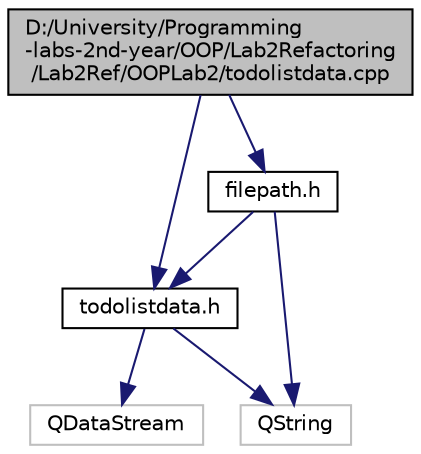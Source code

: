digraph "D:/University/Programming-labs-2nd-year/OOP/Lab2Refactoring/Lab2Ref/OOPLab2/todolistdata.cpp"
{
 // LATEX_PDF_SIZE
  edge [fontname="Helvetica",fontsize="10",labelfontname="Helvetica",labelfontsize="10"];
  node [fontname="Helvetica",fontsize="10",shape=record];
  Node1 [label="D:/University/Programming\l-labs-2nd-year/OOP/Lab2Refactoring\l/Lab2Ref/OOPLab2/todolistdata.cpp",height=0.2,width=0.4,color="black", fillcolor="grey75", style="filled", fontcolor="black",tooltip=" "];
  Node1 -> Node2 [color="midnightblue",fontsize="10",style="solid",fontname="Helvetica"];
  Node2 [label="todolistdata.h",height=0.2,width=0.4,color="black", fillcolor="white", style="filled",URL="$todolistdata_8h.html",tooltip=" "];
  Node2 -> Node3 [color="midnightblue",fontsize="10",style="solid",fontname="Helvetica"];
  Node3 [label="QString",height=0.2,width=0.4,color="grey75", fillcolor="white", style="filled",tooltip=" "];
  Node2 -> Node4 [color="midnightblue",fontsize="10",style="solid",fontname="Helvetica"];
  Node4 [label="QDataStream",height=0.2,width=0.4,color="grey75", fillcolor="white", style="filled",tooltip=" "];
  Node1 -> Node5 [color="midnightblue",fontsize="10",style="solid",fontname="Helvetica"];
  Node5 [label="filepath.h",height=0.2,width=0.4,color="black", fillcolor="white", style="filled",URL="$filepath_8h.html",tooltip="This files(.h and .cpp) contain function responsible for file managment (reading, writing) and operat..."];
  Node5 -> Node3 [color="midnightblue",fontsize="10",style="solid",fontname="Helvetica"];
  Node5 -> Node2 [color="midnightblue",fontsize="10",style="solid",fontname="Helvetica"];
}
